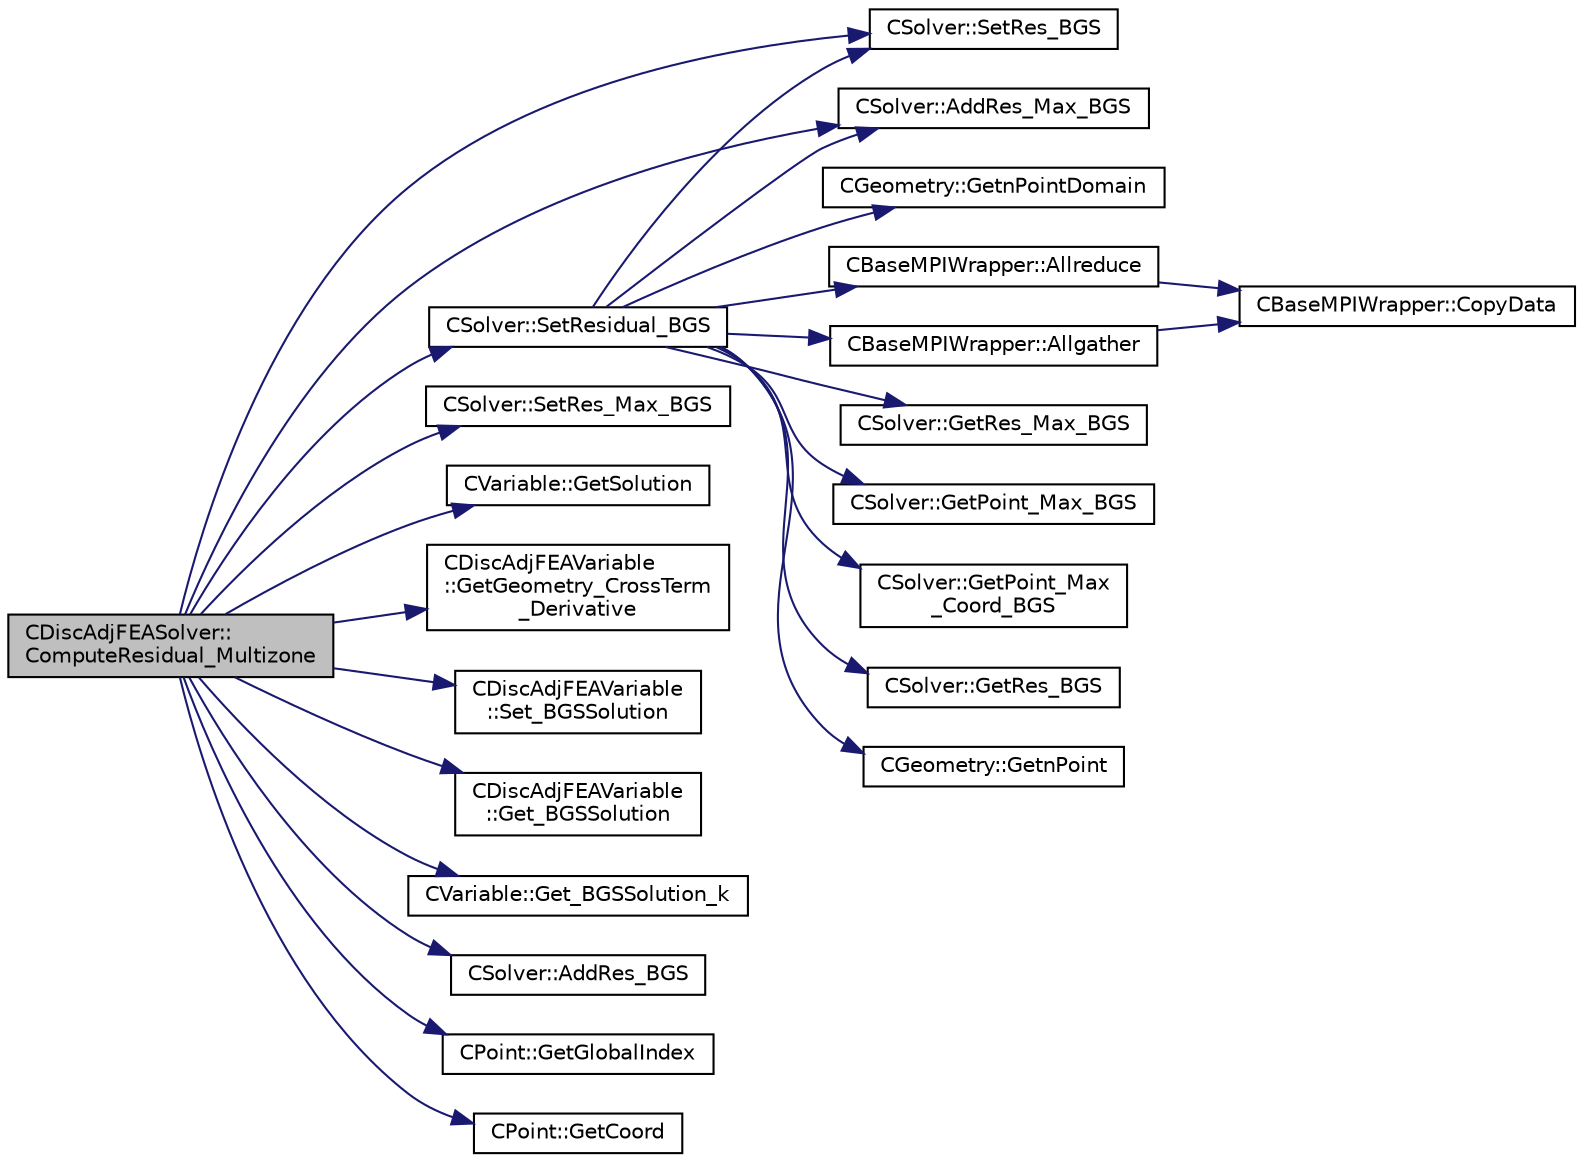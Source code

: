 digraph "CDiscAdjFEASolver::ComputeResidual_Multizone"
{
  edge [fontname="Helvetica",fontsize="10",labelfontname="Helvetica",labelfontsize="10"];
  node [fontname="Helvetica",fontsize="10",shape=record];
  rankdir="LR";
  Node39 [label="CDiscAdjFEASolver::\lComputeResidual_Multizone",height=0.2,width=0.4,color="black", fillcolor="grey75", style="filled", fontcolor="black"];
  Node39 -> Node40 [color="midnightblue",fontsize="10",style="solid",fontname="Helvetica"];
  Node40 [label="CSolver::SetRes_BGS",height=0.2,width=0.4,color="black", fillcolor="white", style="filled",URL="$class_c_solver.html#a19d46e6c1923fb176ea88a7edd7e385b",tooltip="Set the residual for BGS subiterations. "];
  Node39 -> Node41 [color="midnightblue",fontsize="10",style="solid",fontname="Helvetica"];
  Node41 [label="CSolver::SetRes_Max_BGS",height=0.2,width=0.4,color="black", fillcolor="white", style="filled",URL="$class_c_solver.html#aeb849472225116f44fbdf6710ea02579",tooltip="Set the maximal residual for BGS subiterations. "];
  Node39 -> Node42 [color="midnightblue",fontsize="10",style="solid",fontname="Helvetica"];
  Node42 [label="CVariable::GetSolution",height=0.2,width=0.4,color="black", fillcolor="white", style="filled",URL="$class_c_variable.html#a261483e39c23c1de7cb9aea7e917c121",tooltip="Get the solution. "];
  Node39 -> Node43 [color="midnightblue",fontsize="10",style="solid",fontname="Helvetica"];
  Node43 [label="CDiscAdjFEAVariable\l::GetGeometry_CrossTerm\l_Derivative",height=0.2,width=0.4,color="black", fillcolor="white", style="filled",URL="$class_c_disc_adj_f_e_a_variable.html#a726cf7b0bdbb60e2c5c9ecb9935f55fd",tooltip="A virtual member. Get the geometry solution. "];
  Node39 -> Node44 [color="midnightblue",fontsize="10",style="solid",fontname="Helvetica"];
  Node44 [label="CDiscAdjFEAVariable\l::Set_BGSSolution",height=0.2,width=0.4,color="black", fillcolor="white", style="filled",URL="$class_c_disc_adj_f_e_a_variable.html#a517f1f6a414673f6aaa3f8b2f6eb296a",tooltip="Set the value of the adjoint solution in the current BGS subiteration. "];
  Node39 -> Node45 [color="midnightblue",fontsize="10",style="solid",fontname="Helvetica"];
  Node45 [label="CDiscAdjFEAVariable\l::Get_BGSSolution",height=0.2,width=0.4,color="black", fillcolor="white", style="filled",URL="$class_c_disc_adj_f_e_a_variable.html#acec40502dfd21c99ba3a3f3633dd9125",tooltip="Get the value of the adjoint solution in the previous BGS subiteration. "];
  Node39 -> Node46 [color="midnightblue",fontsize="10",style="solid",fontname="Helvetica"];
  Node46 [label="CVariable::Get_BGSSolution_k",height=0.2,width=0.4,color="black", fillcolor="white", style="filled",URL="$class_c_variable.html#a575bb2887bdf21df7bccf14736e87070",tooltip="Get the value of the solution in the previous BGS subiteration. "];
  Node39 -> Node47 [color="midnightblue",fontsize="10",style="solid",fontname="Helvetica"];
  Node47 [label="CSolver::AddRes_BGS",height=0.2,width=0.4,color="black", fillcolor="white", style="filled",URL="$class_c_solver.html#a850ad5e7b1b8d81ad8d967bcef81ad6e",tooltip="Adds the residual for BGS subiterations. "];
  Node39 -> Node48 [color="midnightblue",fontsize="10",style="solid",fontname="Helvetica"];
  Node48 [label="CSolver::AddRes_Max_BGS",height=0.2,width=0.4,color="black", fillcolor="white", style="filled",URL="$class_c_solver.html#a0d731347241e2f7c587d5132ebf2019d",tooltip="Adds the maximal residual for BGS subiterations. "];
  Node39 -> Node49 [color="midnightblue",fontsize="10",style="solid",fontname="Helvetica"];
  Node49 [label="CPoint::GetGlobalIndex",height=0.2,width=0.4,color="black", fillcolor="white", style="filled",URL="$class_c_point.html#ab546170a5a03ef210a75fc5531910050",tooltip="Get the global index in a parallel computation. "];
  Node39 -> Node50 [color="midnightblue",fontsize="10",style="solid",fontname="Helvetica"];
  Node50 [label="CPoint::GetCoord",height=0.2,width=0.4,color="black", fillcolor="white", style="filled",URL="$class_c_point.html#a95fe081d22e96e190cb3edcbf0d6525f",tooltip="Get the coordinates dor the control volume. "];
  Node39 -> Node51 [color="midnightblue",fontsize="10",style="solid",fontname="Helvetica"];
  Node51 [label="CSolver::SetResidual_BGS",height=0.2,width=0.4,color="black", fillcolor="white", style="filled",URL="$class_c_solver.html#ad78622b122d602d0759ab940356e328a",tooltip="Communicate the value of the max residual and RMS residual. "];
  Node51 -> Node40 [color="midnightblue",fontsize="10",style="solid",fontname="Helvetica"];
  Node51 -> Node52 [color="midnightblue",fontsize="10",style="solid",fontname="Helvetica"];
  Node52 [label="CSolver::GetRes_BGS",height=0.2,width=0.4,color="black", fillcolor="white", style="filled",URL="$class_c_solver.html#a83cd1ade482300b90aa8ccc6aad03acd",tooltip="Get the residual for BGS subiterations. "];
  Node51 -> Node53 [color="midnightblue",fontsize="10",style="solid",fontname="Helvetica"];
  Node53 [label="CGeometry::GetnPoint",height=0.2,width=0.4,color="black", fillcolor="white", style="filled",URL="$class_c_geometry.html#aa68b666b38f4d2c7021736ae86940f44",tooltip="Get number of points. "];
  Node51 -> Node54 [color="midnightblue",fontsize="10",style="solid",fontname="Helvetica"];
  Node54 [label="CGeometry::GetnPointDomain",height=0.2,width=0.4,color="black", fillcolor="white", style="filled",URL="$class_c_geometry.html#a4fc7de3bff7b6f8c35717016d6f8fcb2",tooltip="Get number of real points (that belong to the domain). "];
  Node51 -> Node55 [color="midnightblue",fontsize="10",style="solid",fontname="Helvetica"];
  Node55 [label="CBaseMPIWrapper::Allreduce",height=0.2,width=0.4,color="black", fillcolor="white", style="filled",URL="$class_c_base_m_p_i_wrapper.html#a637b6fd917a8ca91ce748ba88e0d66b6"];
  Node55 -> Node56 [color="midnightblue",fontsize="10",style="solid",fontname="Helvetica"];
  Node56 [label="CBaseMPIWrapper::CopyData",height=0.2,width=0.4,color="black", fillcolor="white", style="filled",URL="$class_c_base_m_p_i_wrapper.html#a4725cc1dd65b161b483e812a538a5e36"];
  Node51 -> Node57 [color="midnightblue",fontsize="10",style="solid",fontname="Helvetica"];
  Node57 [label="CSolver::GetRes_Max_BGS",height=0.2,width=0.4,color="black", fillcolor="white", style="filled",URL="$class_c_solver.html#a0663639c53a377bdaa1c66b8ad026ace",tooltip="Get the maximal residual for BGS subiterations. "];
  Node51 -> Node58 [color="midnightblue",fontsize="10",style="solid",fontname="Helvetica"];
  Node58 [label="CSolver::GetPoint_Max_BGS",height=0.2,width=0.4,color="black", fillcolor="white", style="filled",URL="$class_c_solver.html#ad858890f4a6dac8b7be18e9cee0e6440",tooltip="Get the maximal residual, this is useful for the convergence history. "];
  Node51 -> Node59 [color="midnightblue",fontsize="10",style="solid",fontname="Helvetica"];
  Node59 [label="CSolver::GetPoint_Max\l_Coord_BGS",height=0.2,width=0.4,color="black", fillcolor="white", style="filled",URL="$class_c_solver.html#a593491f3d8806bb331eb35fc7b254663",tooltip="Get the location of the maximal residual, this is useful for the convergence history. "];
  Node51 -> Node60 [color="midnightblue",fontsize="10",style="solid",fontname="Helvetica"];
  Node60 [label="CBaseMPIWrapper::Allgather",height=0.2,width=0.4,color="black", fillcolor="white", style="filled",URL="$class_c_base_m_p_i_wrapper.html#a55195abbb7206e08a4933fa53cd41923"];
  Node60 -> Node56 [color="midnightblue",fontsize="10",style="solid",fontname="Helvetica"];
  Node51 -> Node48 [color="midnightblue",fontsize="10",style="solid",fontname="Helvetica"];
}

